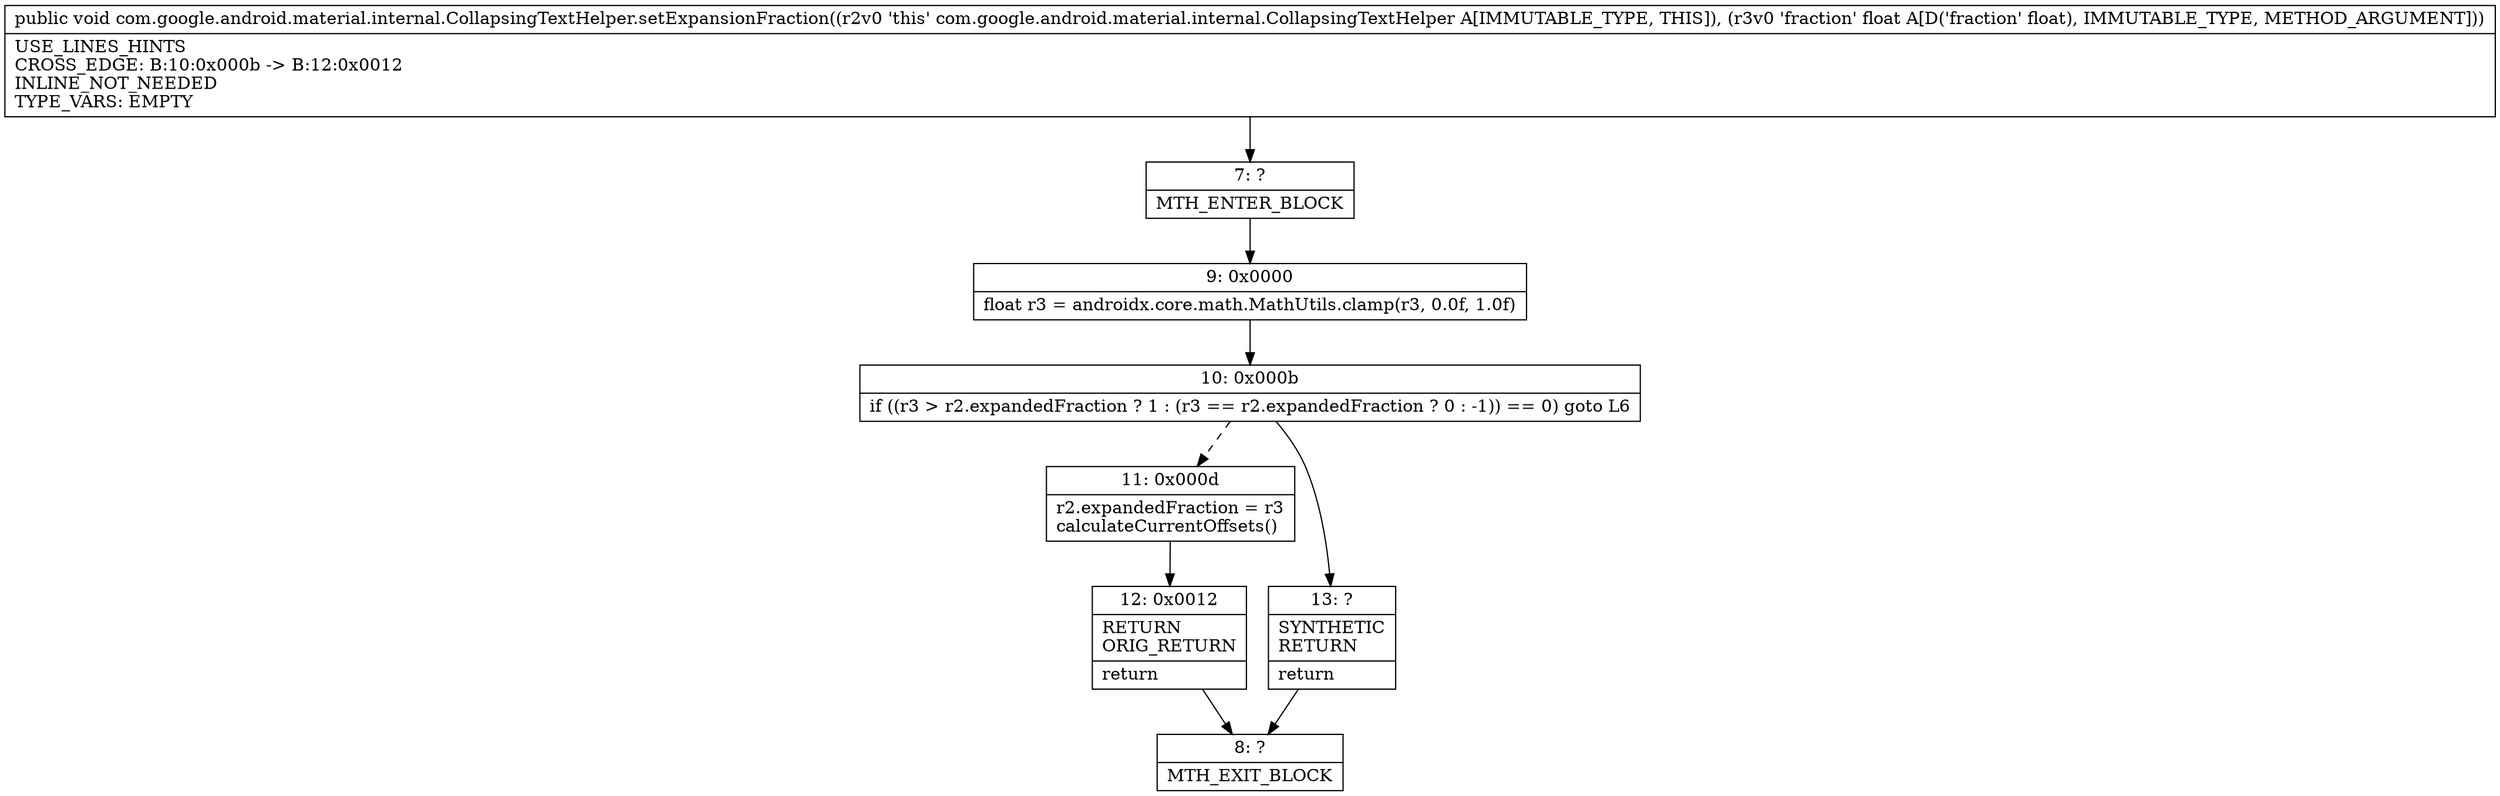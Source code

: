 digraph "CFG forcom.google.android.material.internal.CollapsingTextHelper.setExpansionFraction(F)V" {
Node_7 [shape=record,label="{7\:\ ?|MTH_ENTER_BLOCK\l}"];
Node_9 [shape=record,label="{9\:\ 0x0000|float r3 = androidx.core.math.MathUtils.clamp(r3, 0.0f, 1.0f)\l}"];
Node_10 [shape=record,label="{10\:\ 0x000b|if ((r3 \> r2.expandedFraction ? 1 : (r3 == r2.expandedFraction ? 0 : \-1)) == 0) goto L6\l}"];
Node_11 [shape=record,label="{11\:\ 0x000d|r2.expandedFraction = r3\lcalculateCurrentOffsets()\l}"];
Node_12 [shape=record,label="{12\:\ 0x0012|RETURN\lORIG_RETURN\l|return\l}"];
Node_8 [shape=record,label="{8\:\ ?|MTH_EXIT_BLOCK\l}"];
Node_13 [shape=record,label="{13\:\ ?|SYNTHETIC\lRETURN\l|return\l}"];
MethodNode[shape=record,label="{public void com.google.android.material.internal.CollapsingTextHelper.setExpansionFraction((r2v0 'this' com.google.android.material.internal.CollapsingTextHelper A[IMMUTABLE_TYPE, THIS]), (r3v0 'fraction' float A[D('fraction' float), IMMUTABLE_TYPE, METHOD_ARGUMENT]))  | USE_LINES_HINTS\lCROSS_EDGE: B:10:0x000b \-\> B:12:0x0012\lINLINE_NOT_NEEDED\lTYPE_VARS: EMPTY\l}"];
MethodNode -> Node_7;Node_7 -> Node_9;
Node_9 -> Node_10;
Node_10 -> Node_11[style=dashed];
Node_10 -> Node_13;
Node_11 -> Node_12;
Node_12 -> Node_8;
Node_13 -> Node_8;
}

